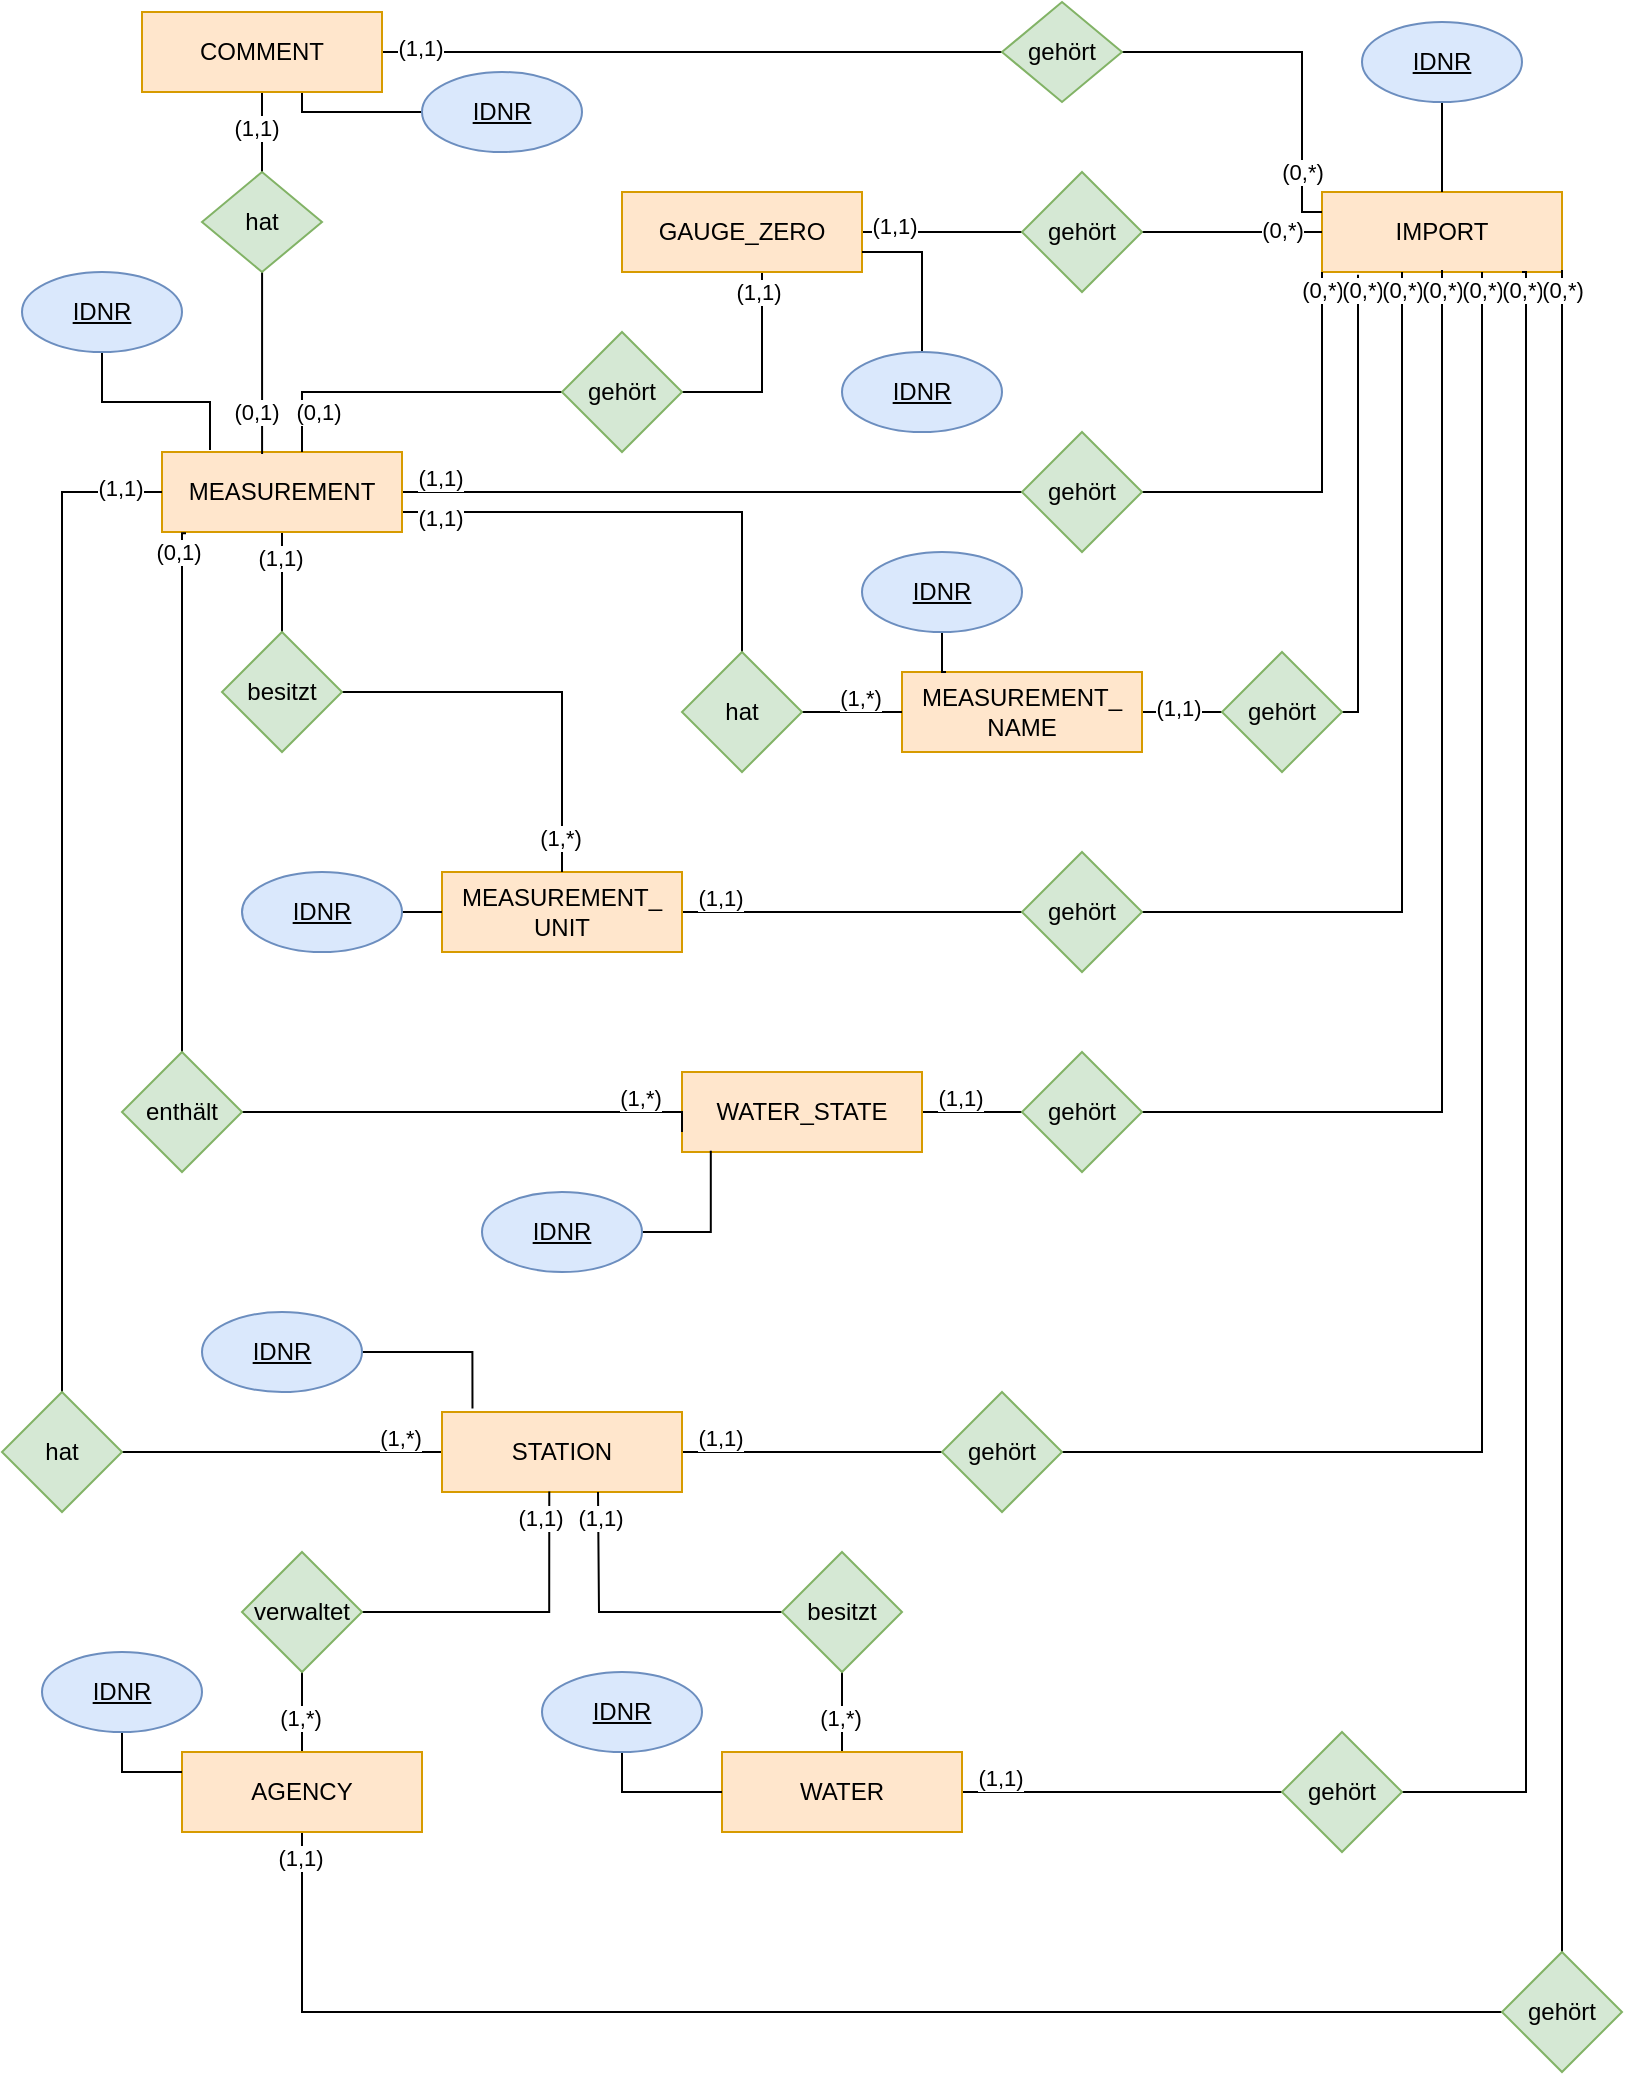 <mxfile version="20.2.5" type="device"><diagram id="R2lEEEUBdFMjLlhIrx00" name="Page-1"><mxGraphModel dx="2062" dy="1112" grid="1" gridSize="10" guides="1" tooltips="1" connect="1" arrows="1" fold="1" page="1" pageScale="1" pageWidth="850" pageHeight="1100" math="0" shadow="0" extFonts="Permanent Marker^https://fonts.googleapis.com/css?family=Permanent+Marker"><root><mxCell id="0"/><mxCell id="1" parent="0"/><mxCell id="QLF0UkWfUUVjUmjbx3Fh-18" style="edgeStyle=orthogonalEdgeStyle;rounded=0;orthogonalLoop=1;jettySize=auto;html=1;entryX=0;entryY=0.5;entryDx=0;entryDy=0;endArrow=none;endFill=0;" parent="1" source="QLF0UkWfUUVjUmjbx3Fh-1" target="QLF0UkWfUUVjUmjbx3Fh-17" edge="1"><mxGeometry relative="1" as="geometry"/></mxCell><mxCell id="QLF0UkWfUUVjUmjbx3Fh-50" value="" style="edgeStyle=orthogonalEdgeStyle;rounded=0;orthogonalLoop=1;jettySize=auto;html=1;endArrow=none;endFill=0;exitX=1;exitY=0.75;exitDx=0;exitDy=0;" parent="1" source="QLF0UkWfUUVjUmjbx3Fh-1" target="QLF0UkWfUUVjUmjbx3Fh-49" edge="1"><mxGeometry relative="1" as="geometry"/></mxCell><mxCell id="QLF0UkWfUUVjUmjbx3Fh-53" value="" style="edgeStyle=orthogonalEdgeStyle;rounded=0;orthogonalLoop=1;jettySize=auto;html=1;endArrow=none;endFill=0;" parent="1" source="QLF0UkWfUUVjUmjbx3Fh-1" target="QLF0UkWfUUVjUmjbx3Fh-52" edge="1"><mxGeometry relative="1" as="geometry"/></mxCell><mxCell id="QLF0UkWfUUVjUmjbx3Fh-1" value="MEASUREMENT" style="rounded=0;whiteSpace=wrap;html=1;fillColor=#ffe6cc;strokeColor=#d79b00;" parent="1" vertex="1"><mxGeometry x="90" y="240" width="120" height="40" as="geometry"/></mxCell><mxCell id="QLF0UkWfUUVjUmjbx3Fh-13" style="edgeStyle=orthogonalEdgeStyle;rounded=0;orthogonalLoop=1;jettySize=auto;html=1;entryX=0;entryY=0.5;entryDx=0;entryDy=0;endArrow=none;endFill=0;" parent="1" source="QLF0UkWfUUVjUmjbx3Fh-2" target="QLF0UkWfUUVjUmjbx3Fh-11" edge="1"><mxGeometry relative="1" as="geometry"/></mxCell><mxCell id="QLF0UkWfUUVjUmjbx3Fh-44" value="" style="edgeStyle=orthogonalEdgeStyle;rounded=0;orthogonalLoop=1;jettySize=auto;html=1;endArrow=none;endFill=0;" parent="1" source="QLF0UkWfUUVjUmjbx3Fh-2" target="QLF0UkWfUUVjUmjbx3Fh-43" edge="1"><mxGeometry relative="1" as="geometry"><Array as="points"><mxPoint x="390" y="210"/></Array></mxGeometry></mxCell><mxCell id="QLF0UkWfUUVjUmjbx3Fh-2" value="GAUGE_ZERO" style="rounded=0;whiteSpace=wrap;html=1;fillColor=#ffe6cc;strokeColor=#d79b00;" parent="1" vertex="1"><mxGeometry x="320" y="110" width="120" height="40" as="geometry"/></mxCell><mxCell id="QLF0UkWfUUVjUmjbx3Fh-40" style="edgeStyle=orthogonalEdgeStyle;rounded=0;orthogonalLoop=1;jettySize=auto;html=1;entryX=0;entryY=0.5;entryDx=0;entryDy=0;endArrow=none;endFill=0;" parent="1" source="QLF0UkWfUUVjUmjbx3Fh-3" target="1fyXC38dmF4mHydNJcSj-11" edge="1"><mxGeometry relative="1" as="geometry"><mxPoint x="510" y="46" as="targetPoint"/><Array as="points"/></mxGeometry></mxCell><mxCell id="mbanuY-8YxNx0r-4Gv4_-1" value="(1,1)" style="edgeLabel;html=1;align=center;verticalAlign=middle;resizable=0;points=[];" vertex="1" connectable="0" parent="QLF0UkWfUUVjUmjbx3Fh-40"><mxGeometry x="-0.877" y="2" relative="1" as="geometry"><mxPoint as="offset"/></mxGeometry></mxCell><mxCell id="QLF0UkWfUUVjUmjbx3Fh-47" value="" style="edgeStyle=orthogonalEdgeStyle;rounded=0;orthogonalLoop=1;jettySize=auto;html=1;endArrow=none;endFill=0;" parent="1" source="QLF0UkWfUUVjUmjbx3Fh-3" target="QLF0UkWfUUVjUmjbx3Fh-46" edge="1"><mxGeometry relative="1" as="geometry"/></mxCell><mxCell id="1fyXC38dmF4mHydNJcSj-2" value="" style="edgeStyle=orthogonalEdgeStyle;rounded=0;orthogonalLoop=1;jettySize=auto;html=1;endArrow=none;endFill=0;" parent="1" source="QLF0UkWfUUVjUmjbx3Fh-3" target="1fyXC38dmF4mHydNJcSj-1" edge="1"><mxGeometry relative="1" as="geometry"><Array as="points"><mxPoint x="160" y="70"/></Array></mxGeometry></mxCell><mxCell id="QLF0UkWfUUVjUmjbx3Fh-3" value="COMMENT" style="rounded=0;whiteSpace=wrap;html=1;fillColor=#ffe6cc;strokeColor=#d79b00;" parent="1" vertex="1"><mxGeometry x="80" y="20" width="120" height="40" as="geometry"/></mxCell><mxCell id="QLF0UkWfUUVjUmjbx3Fh-4" value="IMPORT" style="rounded=0;whiteSpace=wrap;html=1;fillColor=#ffe6cc;strokeColor=#d79b00;" parent="1" vertex="1"><mxGeometry x="670" y="110" width="120" height="40" as="geometry"/></mxCell><mxCell id="QLF0UkWfUUVjUmjbx3Fh-34" style="edgeStyle=orthogonalEdgeStyle;rounded=0;orthogonalLoop=1;jettySize=auto;html=1;endArrow=none;endFill=0;" parent="1" source="QLF0UkWfUUVjUmjbx3Fh-5" target="QLF0UkWfUUVjUmjbx3Fh-33" edge="1"><mxGeometry relative="1" as="geometry"/></mxCell><mxCell id="QLF0UkWfUUVjUmjbx3Fh-59" value="" style="edgeStyle=orthogonalEdgeStyle;rounded=0;orthogonalLoop=1;jettySize=auto;html=1;endArrow=none;endFill=0;" parent="1" source="QLF0UkWfUUVjUmjbx3Fh-5" target="QLF0UkWfUUVjUmjbx3Fh-58" edge="1"><mxGeometry relative="1" as="geometry"/></mxCell><mxCell id="QLF0UkWfUUVjUmjbx3Fh-5" value="STATION" style="rounded=0;whiteSpace=wrap;html=1;fillColor=#ffe6cc;strokeColor=#d79b00;" parent="1" vertex="1"><mxGeometry x="230" y="720" width="120" height="40" as="geometry"/></mxCell><mxCell id="QLF0UkWfUUVjUmjbx3Fh-31" style="edgeStyle=orthogonalEdgeStyle;rounded=0;orthogonalLoop=1;jettySize=auto;html=1;entryX=0;entryY=0.5;entryDx=0;entryDy=0;endArrow=none;endFill=0;" parent="1" source="QLF0UkWfUUVjUmjbx3Fh-6" target="QLF0UkWfUUVjUmjbx3Fh-30" edge="1"><mxGeometry relative="1" as="geometry"/></mxCell><mxCell id="1fyXC38dmF4mHydNJcSj-31" value="" style="edgeStyle=orthogonalEdgeStyle;rounded=0;orthogonalLoop=1;jettySize=auto;html=1;endArrow=none;endFill=0;" parent="1" source="QLF0UkWfUUVjUmjbx3Fh-6" target="1fyXC38dmF4mHydNJcSj-30" edge="1"><mxGeometry relative="1" as="geometry"/></mxCell><mxCell id="QLF0UkWfUUVjUmjbx3Fh-6" value="WATER" style="rounded=0;whiteSpace=wrap;html=1;fillColor=#ffe6cc;strokeColor=#d79b00;" parent="1" vertex="1"><mxGeometry x="370" y="890" width="120" height="40" as="geometry"/></mxCell><mxCell id="QLF0UkWfUUVjUmjbx3Fh-38" style="edgeStyle=orthogonalEdgeStyle;rounded=0;orthogonalLoop=1;jettySize=auto;html=1;entryX=0;entryY=0.5;entryDx=0;entryDy=0;endArrow=none;endFill=0;" parent="1" source="QLF0UkWfUUVjUmjbx3Fh-7" target="QLF0UkWfUUVjUmjbx3Fh-37" edge="1"><mxGeometry relative="1" as="geometry"><Array as="points"><mxPoint x="160" y="1020"/></Array></mxGeometry></mxCell><mxCell id="1fyXC38dmF4mHydNJcSj-28" value="" style="edgeStyle=orthogonalEdgeStyle;rounded=0;orthogonalLoop=1;jettySize=auto;html=1;endArrow=none;endFill=0;" parent="1" source="QLF0UkWfUUVjUmjbx3Fh-7" target="1fyXC38dmF4mHydNJcSj-27" edge="1"><mxGeometry relative="1" as="geometry"/></mxCell><mxCell id="QLF0UkWfUUVjUmjbx3Fh-7" value="AGENCY" style="rounded=0;whiteSpace=wrap;html=1;fillColor=#ffe6cc;strokeColor=#d79b00;" parent="1" vertex="1"><mxGeometry x="100" y="890" width="120" height="40" as="geometry"/></mxCell><mxCell id="QLF0UkWfUUVjUmjbx3Fh-21" style="edgeStyle=orthogonalEdgeStyle;rounded=0;orthogonalLoop=1;jettySize=auto;html=1;endArrow=none;endFill=0;" parent="1" source="QLF0UkWfUUVjUmjbx3Fh-8" target="QLF0UkWfUUVjUmjbx3Fh-20" edge="1"><mxGeometry relative="1" as="geometry"/></mxCell><mxCell id="QLF0UkWfUUVjUmjbx3Fh-8" value="MEASUREMENT_&lt;br&gt;NAME" style="rounded=0;whiteSpace=wrap;html=1;fillColor=#ffe6cc;strokeColor=#d79b00;" parent="1" vertex="1"><mxGeometry x="460" y="350" width="120" height="40" as="geometry"/></mxCell><mxCell id="QLF0UkWfUUVjUmjbx3Fh-24" style="edgeStyle=orthogonalEdgeStyle;rounded=0;orthogonalLoop=1;jettySize=auto;html=1;entryX=0;entryY=0.5;entryDx=0;entryDy=0;endArrow=none;endFill=0;" parent="1" source="QLF0UkWfUUVjUmjbx3Fh-9" target="QLF0UkWfUUVjUmjbx3Fh-23" edge="1"><mxGeometry relative="1" as="geometry"/></mxCell><mxCell id="QLF0UkWfUUVjUmjbx3Fh-56" value="" style="edgeStyle=orthogonalEdgeStyle;rounded=0;orthogonalLoop=1;jettySize=auto;html=1;endArrow=none;endFill=0;exitX=0.1;exitY=1.015;exitDx=0;exitDy=0;exitPerimeter=0;" parent="1" source="QLF0UkWfUUVjUmjbx3Fh-1" target="QLF0UkWfUUVjUmjbx3Fh-55" edge="1"><mxGeometry relative="1" as="geometry"><Array as="points"><mxPoint x="100" y="281"/></Array></mxGeometry></mxCell><mxCell id="QLF0UkWfUUVjUmjbx3Fh-9" value="MEASUREMENT_&lt;br&gt;UNIT" style="rounded=0;whiteSpace=wrap;html=1;fillColor=#ffe6cc;strokeColor=#d79b00;" parent="1" vertex="1"><mxGeometry x="230" y="450" width="120" height="40" as="geometry"/></mxCell><mxCell id="QLF0UkWfUUVjUmjbx3Fh-27" style="edgeStyle=orthogonalEdgeStyle;rounded=0;orthogonalLoop=1;jettySize=auto;html=1;entryX=0;entryY=0.5;entryDx=0;entryDy=0;endArrow=none;endFill=0;" parent="1" source="QLF0UkWfUUVjUmjbx3Fh-10" target="QLF0UkWfUUVjUmjbx3Fh-26" edge="1"><mxGeometry relative="1" as="geometry"/></mxCell><mxCell id="QLF0UkWfUUVjUmjbx3Fh-10" value="WATER_STATE" style="rounded=0;whiteSpace=wrap;html=1;fillColor=#ffe6cc;strokeColor=#d79b00;" parent="1" vertex="1"><mxGeometry x="350" y="550" width="120" height="40" as="geometry"/></mxCell><mxCell id="QLF0UkWfUUVjUmjbx3Fh-42" style="edgeStyle=orthogonalEdgeStyle;rounded=0;orthogonalLoop=1;jettySize=auto;html=1;entryX=0;entryY=0.5;entryDx=0;entryDy=0;endArrow=none;endFill=0;" parent="1" source="QLF0UkWfUUVjUmjbx3Fh-11" target="QLF0UkWfUUVjUmjbx3Fh-4" edge="1"><mxGeometry relative="1" as="geometry"/></mxCell><mxCell id="QLF0UkWfUUVjUmjbx3Fh-11" value="gehört" style="rhombus;whiteSpace=wrap;html=1;fillColor=#d5e8d4;strokeColor=#82b366;" parent="1" vertex="1"><mxGeometry x="520" y="100" width="60" height="60" as="geometry"/></mxCell><mxCell id="QLF0UkWfUUVjUmjbx3Fh-41" style="edgeStyle=orthogonalEdgeStyle;rounded=0;orthogonalLoop=1;jettySize=auto;html=1;entryX=0;entryY=0.25;entryDx=0;entryDy=0;endArrow=none;endFill=0;exitX=1;exitY=0.5;exitDx=0;exitDy=0;" parent="1" source="1fyXC38dmF4mHydNJcSj-11" target="QLF0UkWfUUVjUmjbx3Fh-4" edge="1"><mxGeometry relative="1" as="geometry"><Array as="points"><mxPoint x="660" y="40"/><mxPoint x="660" y="120"/></Array><mxPoint x="566.667" y="50" as="sourcePoint"/></mxGeometry></mxCell><mxCell id="mbanuY-8YxNx0r-4Gv4_-2" value="(0,*)" style="edgeLabel;html=1;align=center;verticalAlign=middle;resizable=0;points=[];" vertex="1" connectable="0" parent="QLF0UkWfUUVjUmjbx3Fh-41"><mxGeometry x="0.733" y="2" relative="1" as="geometry"><mxPoint x="-2" y="-6" as="offset"/></mxGeometry></mxCell><mxCell id="QLF0UkWfUUVjUmjbx3Fh-19" style="edgeStyle=orthogonalEdgeStyle;rounded=0;orthogonalLoop=1;jettySize=auto;html=1;entryX=0;entryY=1;entryDx=0;entryDy=0;endArrow=none;endFill=0;" parent="1" source="QLF0UkWfUUVjUmjbx3Fh-17" target="QLF0UkWfUUVjUmjbx3Fh-4" edge="1"><mxGeometry relative="1" as="geometry"/></mxCell><mxCell id="QLF0UkWfUUVjUmjbx3Fh-17" value="gehört" style="rhombus;whiteSpace=wrap;html=1;fillColor=#d5e8d4;strokeColor=#82b366;" parent="1" vertex="1"><mxGeometry x="520" y="230" width="60" height="60" as="geometry"/></mxCell><mxCell id="QLF0UkWfUUVjUmjbx3Fh-22" style="edgeStyle=orthogonalEdgeStyle;rounded=0;orthogonalLoop=1;jettySize=auto;html=1;entryX=0.15;entryY=1.033;entryDx=0;entryDy=0;entryPerimeter=0;endArrow=none;endFill=0;exitX=1;exitY=0.5;exitDx=0;exitDy=0;" parent="1" source="QLF0UkWfUUVjUmjbx3Fh-20" target="QLF0UkWfUUVjUmjbx3Fh-4" edge="1"><mxGeometry relative="1" as="geometry"><Array as="points"><mxPoint x="688" y="370"/></Array></mxGeometry></mxCell><mxCell id="QLF0UkWfUUVjUmjbx3Fh-20" value="gehört" style="rhombus;whiteSpace=wrap;html=1;fillColor=#d5e8d4;strokeColor=#82b366;" parent="1" vertex="1"><mxGeometry x="620" y="340" width="60" height="60" as="geometry"/></mxCell><mxCell id="QLF0UkWfUUVjUmjbx3Fh-25" style="edgeStyle=orthogonalEdgeStyle;rounded=0;orthogonalLoop=1;jettySize=auto;html=1;endArrow=none;endFill=0;" parent="1" source="QLF0UkWfUUVjUmjbx3Fh-23" edge="1"><mxGeometry relative="1" as="geometry"><mxPoint x="710" y="150" as="targetPoint"/><Array as="points"><mxPoint x="710" y="470"/><mxPoint x="710" y="150"/></Array></mxGeometry></mxCell><mxCell id="QLF0UkWfUUVjUmjbx3Fh-23" value="gehört" style="rhombus;whiteSpace=wrap;html=1;fillColor=#d5e8d4;strokeColor=#82b366;" parent="1" vertex="1"><mxGeometry x="520" y="440" width="60" height="60" as="geometry"/></mxCell><mxCell id="QLF0UkWfUUVjUmjbx3Fh-28" style="edgeStyle=orthogonalEdgeStyle;rounded=0;orthogonalLoop=1;jettySize=auto;html=1;endArrow=none;endFill=0;" parent="1" source="QLF0UkWfUUVjUmjbx3Fh-26" edge="1"><mxGeometry relative="1" as="geometry"><mxPoint x="730" y="149" as="targetPoint"/><Array as="points"><mxPoint x="730" y="570"/><mxPoint x="730" y="149"/></Array></mxGeometry></mxCell><mxCell id="QLF0UkWfUUVjUmjbx3Fh-26" value="gehört" style="rhombus;whiteSpace=wrap;html=1;fillColor=#d5e8d4;strokeColor=#82b366;" parent="1" vertex="1"><mxGeometry x="520" y="540" width="60" height="60" as="geometry"/></mxCell><mxCell id="mbanuY-8YxNx0r-4Gv4_-10" style="edgeStyle=orthogonalEdgeStyle;rounded=0;orthogonalLoop=1;jettySize=auto;html=1;endArrow=none;endFill=0;" edge="1" parent="1" source="QLF0UkWfUUVjUmjbx3Fh-30"><mxGeometry relative="1" as="geometry"><mxPoint x="770" y="150" as="targetPoint"/><Array as="points"><mxPoint x="772" y="910"/></Array></mxGeometry></mxCell><mxCell id="QLF0UkWfUUVjUmjbx3Fh-30" value="gehört" style="rhombus;whiteSpace=wrap;html=1;fillColor=#d5e8d4;strokeColor=#82b366;" parent="1" vertex="1"><mxGeometry x="650" y="880" width="60" height="60" as="geometry"/></mxCell><mxCell id="QLF0UkWfUUVjUmjbx3Fh-35" style="edgeStyle=orthogonalEdgeStyle;rounded=0;orthogonalLoop=1;jettySize=auto;html=1;endArrow=none;endFill=0;" parent="1" source="QLF0UkWfUUVjUmjbx3Fh-33" edge="1"><mxGeometry relative="1" as="geometry"><mxPoint x="750" y="150" as="targetPoint"/><Array as="points"><mxPoint x="750" y="740"/><mxPoint x="750" y="150"/></Array></mxGeometry></mxCell><mxCell id="QLF0UkWfUUVjUmjbx3Fh-33" value="gehört" style="rhombus;whiteSpace=wrap;html=1;fillColor=#d5e8d4;strokeColor=#82b366;" parent="1" vertex="1"><mxGeometry x="480" y="710" width="60" height="60" as="geometry"/></mxCell><mxCell id="1fyXC38dmF4mHydNJcSj-17" style="edgeStyle=orthogonalEdgeStyle;rounded=0;orthogonalLoop=1;jettySize=auto;html=1;endArrow=none;endFill=0;" parent="1" source="QLF0UkWfUUVjUmjbx3Fh-37" edge="1"><mxGeometry relative="1" as="geometry"><mxPoint x="790" y="150" as="targetPoint"/><Array as="points"><mxPoint x="790" y="149"/></Array></mxGeometry></mxCell><mxCell id="QLF0UkWfUUVjUmjbx3Fh-37" value="gehört" style="rhombus;whiteSpace=wrap;html=1;fillColor=#d5e8d4;strokeColor=#82b366;" parent="1" vertex="1"><mxGeometry x="760" y="990" width="60" height="60" as="geometry"/></mxCell><mxCell id="QLF0UkWfUUVjUmjbx3Fh-45" style="edgeStyle=orthogonalEdgeStyle;rounded=0;orthogonalLoop=1;jettySize=auto;html=1;endArrow=none;endFill=0;" parent="1" source="QLF0UkWfUUVjUmjbx3Fh-43" edge="1"><mxGeometry relative="1" as="geometry"><Array as="points"><mxPoint x="160" y="210"/></Array><mxPoint x="160" y="240" as="targetPoint"/></mxGeometry></mxCell><mxCell id="QLF0UkWfUUVjUmjbx3Fh-43" value="gehört" style="rhombus;whiteSpace=wrap;html=1;fillColor=#d5e8d4;strokeColor=#82b366;rounded=0;" parent="1" vertex="1"><mxGeometry x="290" y="180" width="60" height="60" as="geometry"/></mxCell><mxCell id="mbanuY-8YxNx0r-4Gv4_-22" style="edgeStyle=orthogonalEdgeStyle;rounded=0;orthogonalLoop=1;jettySize=auto;html=1;entryX=0.417;entryY=0.025;entryDx=0;entryDy=0;entryPerimeter=0;endArrow=none;endFill=0;" edge="1" parent="1" source="QLF0UkWfUUVjUmjbx3Fh-46" target="QLF0UkWfUUVjUmjbx3Fh-1"><mxGeometry relative="1" as="geometry"/></mxCell><mxCell id="QLF0UkWfUUVjUmjbx3Fh-46" value="hat" style="rhombus;whiteSpace=wrap;html=1;fillColor=#d5e8d4;strokeColor=#82b366;rounded=0;" parent="1" vertex="1"><mxGeometry x="110" y="100" width="60" height="50" as="geometry"/></mxCell><mxCell id="1fyXC38dmF4mHydNJcSj-12" style="edgeStyle=orthogonalEdgeStyle;rounded=0;orthogonalLoop=1;jettySize=auto;html=1;entryX=0;entryY=0.5;entryDx=0;entryDy=0;endArrow=none;endFill=0;" parent="1" source="QLF0UkWfUUVjUmjbx3Fh-49" target="QLF0UkWfUUVjUmjbx3Fh-8" edge="1"><mxGeometry relative="1" as="geometry"><Array as="points"><mxPoint x="440" y="370"/><mxPoint x="440" y="370"/></Array></mxGeometry></mxCell><mxCell id="QLF0UkWfUUVjUmjbx3Fh-49" value="hat" style="rhombus;whiteSpace=wrap;html=1;fillColor=#d5e8d4;strokeColor=#82b366;rounded=0;" parent="1" vertex="1"><mxGeometry x="350" y="340" width="60" height="60" as="geometry"/></mxCell><mxCell id="QLF0UkWfUUVjUmjbx3Fh-54" style="edgeStyle=orthogonalEdgeStyle;rounded=0;orthogonalLoop=1;jettySize=auto;html=1;endArrow=none;endFill=0;entryX=0.5;entryY=0;entryDx=0;entryDy=0;" parent="1" source="QLF0UkWfUUVjUmjbx3Fh-52" target="QLF0UkWfUUVjUmjbx3Fh-9" edge="1"><mxGeometry relative="1" as="geometry"><mxPoint x="160" y="440" as="targetPoint"/></mxGeometry></mxCell><mxCell id="QLF0UkWfUUVjUmjbx3Fh-52" value="besitzt" style="rhombus;whiteSpace=wrap;html=1;fillColor=#d5e8d4;strokeColor=#82b366;rounded=0;" parent="1" vertex="1"><mxGeometry x="120" y="330" width="60" height="60" as="geometry"/></mxCell><mxCell id="QLF0UkWfUUVjUmjbx3Fh-57" style="edgeStyle=orthogonalEdgeStyle;rounded=0;orthogonalLoop=1;jettySize=auto;html=1;entryX=0;entryY=0.75;entryDx=0;entryDy=0;endArrow=none;endFill=0;" parent="1" source="QLF0UkWfUUVjUmjbx3Fh-55" target="QLF0UkWfUUVjUmjbx3Fh-10" edge="1"><mxGeometry relative="1" as="geometry"><Array as="points"><mxPoint x="350" y="570"/></Array></mxGeometry></mxCell><mxCell id="QLF0UkWfUUVjUmjbx3Fh-55" value="enthält" style="rhombus;whiteSpace=wrap;html=1;fillColor=#d5e8d4;strokeColor=#82b366;rounded=0;" parent="1" vertex="1"><mxGeometry x="70" y="540" width="60" height="60" as="geometry"/></mxCell><mxCell id="QLF0UkWfUUVjUmjbx3Fh-60" style="edgeStyle=orthogonalEdgeStyle;rounded=0;orthogonalLoop=1;jettySize=auto;html=1;entryX=0;entryY=0.5;entryDx=0;entryDy=0;endArrow=none;endFill=0;exitX=0.5;exitY=0;exitDx=0;exitDy=0;" parent="1" source="QLF0UkWfUUVjUmjbx3Fh-58" target="QLF0UkWfUUVjUmjbx3Fh-1" edge="1"><mxGeometry relative="1" as="geometry"/></mxCell><mxCell id="QLF0UkWfUUVjUmjbx3Fh-58" value="hat" style="rhombus;whiteSpace=wrap;html=1;fillColor=#d5e8d4;strokeColor=#82b366;rounded=0;" parent="1" vertex="1"><mxGeometry x="10" y="710" width="60" height="60" as="geometry"/></mxCell><mxCell id="1fyXC38dmF4mHydNJcSj-1" value="&lt;u&gt;IDNR&lt;/u&gt;" style="ellipse;whiteSpace=wrap;html=1;fillColor=#dae8fc;strokeColor=#6c8ebf;rounded=0;" parent="1" vertex="1"><mxGeometry x="220" y="50" width="80" height="40" as="geometry"/></mxCell><mxCell id="1fyXC38dmF4mHydNJcSj-6" style="edgeStyle=orthogonalEdgeStyle;rounded=0;orthogonalLoop=1;jettySize=auto;html=1;entryX=0.5;entryY=0;entryDx=0;entryDy=0;endArrow=none;endFill=0;" parent="1" source="1fyXC38dmF4mHydNJcSj-4" target="QLF0UkWfUUVjUmjbx3Fh-4" edge="1"><mxGeometry relative="1" as="geometry"/></mxCell><mxCell id="1fyXC38dmF4mHydNJcSj-4" value="&lt;u&gt;IDNR&lt;/u&gt;" style="ellipse;whiteSpace=wrap;html=1;fillColor=#dae8fc;strokeColor=#6c8ebf;rounded=0;" parent="1" vertex="1"><mxGeometry x="690" y="25" width="80" height="40" as="geometry"/></mxCell><mxCell id="1fyXC38dmF4mHydNJcSj-20" style="edgeStyle=orthogonalEdgeStyle;rounded=0;orthogonalLoop=1;jettySize=auto;html=1;entryX=0.2;entryY=-0.025;entryDx=0;entryDy=0;entryPerimeter=0;endArrow=none;endFill=0;" parent="1" source="1fyXC38dmF4mHydNJcSj-9" target="QLF0UkWfUUVjUmjbx3Fh-1" edge="1"><mxGeometry relative="1" as="geometry"/></mxCell><mxCell id="1fyXC38dmF4mHydNJcSj-9" value="&lt;u&gt;IDNR&lt;/u&gt;" style="ellipse;whiteSpace=wrap;html=1;fillColor=#dae8fc;strokeColor=#6c8ebf;rounded=0;" parent="1" vertex="1"><mxGeometry x="20" y="150" width="80" height="40" as="geometry"/></mxCell><mxCell id="1fyXC38dmF4mHydNJcSj-13" style="edgeStyle=orthogonalEdgeStyle;rounded=0;orthogonalLoop=1;jettySize=auto;html=1;entryX=1;entryY=0.75;entryDx=0;entryDy=0;endArrow=none;endFill=0;" parent="1" source="1fyXC38dmF4mHydNJcSj-10" target="QLF0UkWfUUVjUmjbx3Fh-2" edge="1"><mxGeometry relative="1" as="geometry"/></mxCell><mxCell id="1fyXC38dmF4mHydNJcSj-10" value="&lt;u&gt;IDNR&lt;/u&gt;" style="ellipse;whiteSpace=wrap;html=1;fillColor=#dae8fc;strokeColor=#6c8ebf;rounded=0;" parent="1" vertex="1"><mxGeometry x="430" y="190" width="80" height="40" as="geometry"/></mxCell><mxCell id="1fyXC38dmF4mHydNJcSj-11" value="gehört" style="rhombus;whiteSpace=wrap;html=1;fillColor=#d5e8d4;strokeColor=#82b366;rounded=0;" parent="1" vertex="1"><mxGeometry x="510" y="15" width="60" height="50" as="geometry"/></mxCell><mxCell id="1fyXC38dmF4mHydNJcSj-19" style="edgeStyle=orthogonalEdgeStyle;rounded=0;orthogonalLoop=1;jettySize=auto;html=1;entryX=0;entryY=0.5;entryDx=0;entryDy=0;endArrow=none;endFill=0;" parent="1" source="1fyXC38dmF4mHydNJcSj-18" target="QLF0UkWfUUVjUmjbx3Fh-9" edge="1"><mxGeometry relative="1" as="geometry"/></mxCell><mxCell id="1fyXC38dmF4mHydNJcSj-18" value="&lt;u&gt;IDNR&lt;/u&gt;" style="ellipse;whiteSpace=wrap;html=1;fillColor=#dae8fc;strokeColor=#6c8ebf;rounded=0;" parent="1" vertex="1"><mxGeometry x="130" y="450" width="80" height="40" as="geometry"/></mxCell><mxCell id="1fyXC38dmF4mHydNJcSj-22" style="edgeStyle=orthogonalEdgeStyle;rounded=0;orthogonalLoop=1;jettySize=auto;html=1;entryX=0.183;entryY=0.005;entryDx=0;entryDy=0;entryPerimeter=0;endArrow=none;endFill=0;" parent="1" source="1fyXC38dmF4mHydNJcSj-21" target="QLF0UkWfUUVjUmjbx3Fh-8" edge="1"><mxGeometry relative="1" as="geometry"/></mxCell><mxCell id="1fyXC38dmF4mHydNJcSj-21" value="&lt;u&gt;IDNR&lt;/u&gt;" style="ellipse;whiteSpace=wrap;html=1;fillColor=#dae8fc;strokeColor=#6c8ebf;rounded=0;" parent="1" vertex="1"><mxGeometry x="440" y="290" width="80" height="40" as="geometry"/></mxCell><mxCell id="1fyXC38dmF4mHydNJcSj-24" style="edgeStyle=orthogonalEdgeStyle;rounded=0;orthogonalLoop=1;jettySize=auto;html=1;entryX=0.12;entryY=0.985;entryDx=0;entryDy=0;entryPerimeter=0;endArrow=none;endFill=0;" parent="1" source="1fyXC38dmF4mHydNJcSj-23" target="QLF0UkWfUUVjUmjbx3Fh-10" edge="1"><mxGeometry relative="1" as="geometry"/></mxCell><mxCell id="1fyXC38dmF4mHydNJcSj-23" value="&lt;u&gt;IDNR&lt;/u&gt;" style="ellipse;whiteSpace=wrap;html=1;fillColor=#dae8fc;strokeColor=#6c8ebf;rounded=0;" parent="1" vertex="1"><mxGeometry x="250" y="610" width="80" height="40" as="geometry"/></mxCell><mxCell id="1fyXC38dmF4mHydNJcSj-26" style="edgeStyle=orthogonalEdgeStyle;rounded=0;orthogonalLoop=1;jettySize=auto;html=1;entryX=0.127;entryY=-0.045;entryDx=0;entryDy=0;entryPerimeter=0;endArrow=none;endFill=0;" parent="1" source="1fyXC38dmF4mHydNJcSj-25" target="QLF0UkWfUUVjUmjbx3Fh-5" edge="1"><mxGeometry relative="1" as="geometry"/></mxCell><mxCell id="1fyXC38dmF4mHydNJcSj-25" value="&lt;u&gt;IDNR&lt;/u&gt;" style="ellipse;whiteSpace=wrap;html=1;fillColor=#dae8fc;strokeColor=#6c8ebf;rounded=0;" parent="1" vertex="1"><mxGeometry x="110" y="670" width="80" height="40" as="geometry"/></mxCell><mxCell id="1fyXC38dmF4mHydNJcSj-29" style="edgeStyle=orthogonalEdgeStyle;rounded=0;orthogonalLoop=1;jettySize=auto;html=1;entryX=0.447;entryY=0.995;entryDx=0;entryDy=0;entryPerimeter=0;endArrow=none;endFill=0;" parent="1" source="1fyXC38dmF4mHydNJcSj-27" target="QLF0UkWfUUVjUmjbx3Fh-5" edge="1"><mxGeometry relative="1" as="geometry"/></mxCell><mxCell id="1fyXC38dmF4mHydNJcSj-27" value="verwaltet" style="rhombus;whiteSpace=wrap;html=1;fillColor=#d5e8d4;strokeColor=#82b366;rounded=0;" parent="1" vertex="1"><mxGeometry x="130" y="790" width="60" height="60" as="geometry"/></mxCell><mxCell id="1fyXC38dmF4mHydNJcSj-32" style="edgeStyle=orthogonalEdgeStyle;rounded=0;orthogonalLoop=1;jettySize=auto;html=1;endArrow=none;endFill=0;" parent="1" source="1fyXC38dmF4mHydNJcSj-30" edge="1"><mxGeometry relative="1" as="geometry"><mxPoint x="308" y="760" as="targetPoint"/></mxGeometry></mxCell><mxCell id="1fyXC38dmF4mHydNJcSj-30" value="besitzt" style="rhombus;whiteSpace=wrap;html=1;fillColor=#d5e8d4;strokeColor=#82b366;rounded=0;" parent="1" vertex="1"><mxGeometry x="400" y="790" width="60" height="60" as="geometry"/></mxCell><mxCell id="1fyXC38dmF4mHydNJcSj-34" style="edgeStyle=orthogonalEdgeStyle;rounded=0;orthogonalLoop=1;jettySize=auto;html=1;entryX=0;entryY=0.25;entryDx=0;entryDy=0;endArrow=none;endFill=0;" parent="1" source="1fyXC38dmF4mHydNJcSj-33" target="QLF0UkWfUUVjUmjbx3Fh-7" edge="1"><mxGeometry relative="1" as="geometry"/></mxCell><mxCell id="1fyXC38dmF4mHydNJcSj-33" value="&lt;u&gt;IDNR&lt;/u&gt;" style="ellipse;whiteSpace=wrap;html=1;fillColor=#dae8fc;strokeColor=#6c8ebf;rounded=0;" parent="1" vertex="1"><mxGeometry x="30" y="840" width="80" height="40" as="geometry"/></mxCell><mxCell id="1fyXC38dmF4mHydNJcSj-36" style="edgeStyle=orthogonalEdgeStyle;rounded=0;orthogonalLoop=1;jettySize=auto;html=1;entryX=0;entryY=0.5;entryDx=0;entryDy=0;endArrow=none;endFill=0;" parent="1" source="1fyXC38dmF4mHydNJcSj-35" target="QLF0UkWfUUVjUmjbx3Fh-6" edge="1"><mxGeometry relative="1" as="geometry"><Array as="points"><mxPoint x="320" y="910"/></Array></mxGeometry></mxCell><mxCell id="1fyXC38dmF4mHydNJcSj-35" value="&lt;u&gt;IDNR&lt;/u&gt;" style="ellipse;whiteSpace=wrap;html=1;fillColor=#dae8fc;strokeColor=#6c8ebf;rounded=0;" parent="1" vertex="1"><mxGeometry x="280" y="850" width="80" height="40" as="geometry"/></mxCell><mxCell id="mbanuY-8YxNx0r-4Gv4_-4" value="(1,1)" style="edgeLabel;html=1;align=center;verticalAlign=middle;resizable=0;points=[];" vertex="1" connectable="0" parent="1"><mxGeometry x="320" y="65" as="geometry"><mxPoint x="136" y="62" as="offset"/></mxGeometry></mxCell><mxCell id="mbanuY-8YxNx0r-4Gv4_-5" value="(0,*)" style="edgeLabel;html=1;align=center;verticalAlign=middle;resizable=0;points=[];" vertex="1" connectable="0" parent="1"><mxGeometry x="670" y="110" as="geometry"><mxPoint x="-20" y="19" as="offset"/></mxGeometry></mxCell><mxCell id="mbanuY-8YxNx0r-4Gv4_-6" value="(1,1)" style="edgeLabel;html=1;align=center;verticalAlign=middle;resizable=0;points=[];" vertex="1" connectable="0" parent="1"><mxGeometry x="230" y="40" as="geometry"><mxPoint x="-1" y="213" as="offset"/></mxGeometry></mxCell><mxCell id="mbanuY-8YxNx0r-4Gv4_-7" value="(0,*)" style="edgeLabel;html=1;align=center;verticalAlign=middle;resizable=0;points=[];" vertex="1" connectable="0" parent="1"><mxGeometry x="690" y="140" as="geometry"><mxPoint x="-20" y="19" as="offset"/></mxGeometry></mxCell><mxCell id="mbanuY-8YxNx0r-4Gv4_-8" value="(1,1)" style="edgeLabel;html=1;align=center;verticalAlign=middle;resizable=0;points=[];" vertex="1" connectable="0" parent="1"><mxGeometry x="229" y="45" as="geometry"><mxPoint x="369" y="323" as="offset"/></mxGeometry></mxCell><mxCell id="mbanuY-8YxNx0r-4Gv4_-9" value="(0,*)" style="edgeLabel;html=1;align=center;verticalAlign=middle;resizable=0;points=[];" vertex="1" connectable="0" parent="1"><mxGeometry x="710" y="140" as="geometry"><mxPoint x="-20" y="19" as="offset"/></mxGeometry></mxCell><mxCell id="mbanuY-8YxNx0r-4Gv4_-11" value="(0,*)" style="edgeLabel;html=1;align=center;verticalAlign=middle;resizable=0;points=[];" vertex="1" connectable="0" parent="1"><mxGeometry x="730" y="140" as="geometry"><mxPoint x="-20" y="19" as="offset"/></mxGeometry></mxCell><mxCell id="mbanuY-8YxNx0r-4Gv4_-12" value="(0,*)" style="edgeLabel;html=1;align=center;verticalAlign=middle;resizable=0;points=[];" vertex="1" connectable="0" parent="1"><mxGeometry x="750" y="140" as="geometry"><mxPoint x="-20" y="19" as="offset"/></mxGeometry></mxCell><mxCell id="mbanuY-8YxNx0r-4Gv4_-13" value="(0,*)" style="edgeLabel;html=1;align=center;verticalAlign=middle;resizable=0;points=[];" vertex="1" connectable="0" parent="1"><mxGeometry x="770" y="140" as="geometry"><mxPoint x="-20" y="19" as="offset"/></mxGeometry></mxCell><mxCell id="mbanuY-8YxNx0r-4Gv4_-14" value="(0,*)" style="edgeLabel;html=1;align=center;verticalAlign=middle;resizable=0;points=[];" vertex="1" connectable="0" parent="1"><mxGeometry x="790" y="140" as="geometry"><mxPoint x="-20" y="19" as="offset"/></mxGeometry></mxCell><mxCell id="mbanuY-8YxNx0r-4Gv4_-15" value="(0,*)" style="edgeLabel;html=1;align=center;verticalAlign=middle;resizable=0;points=[];" vertex="1" connectable="0" parent="1"><mxGeometry x="810" y="140" as="geometry"><mxPoint x="-20" y="19" as="offset"/></mxGeometry></mxCell><mxCell id="mbanuY-8YxNx0r-4Gv4_-16" value="(1,1)" style="edgeLabel;html=1;align=center;verticalAlign=middle;resizable=0;points=[];" vertex="1" connectable="0" parent="1"><mxGeometry x="370" y="250" as="geometry"><mxPoint x="-1" y="213" as="offset"/></mxGeometry></mxCell><mxCell id="mbanuY-8YxNx0r-4Gv4_-17" value="(1,1)" style="edgeLabel;html=1;align=center;verticalAlign=middle;resizable=0;points=[];" vertex="1" connectable="0" parent="1"><mxGeometry x="490" y="350" as="geometry"><mxPoint x="-1" y="213" as="offset"/></mxGeometry></mxCell><mxCell id="mbanuY-8YxNx0r-4Gv4_-18" value="(1,1)" style="edgeLabel;html=1;align=center;verticalAlign=middle;resizable=0;points=[];" vertex="1" connectable="0" parent="1"><mxGeometry x="370" y="520" as="geometry"><mxPoint x="-1" y="213" as="offset"/></mxGeometry></mxCell><mxCell id="mbanuY-8YxNx0r-4Gv4_-20" value="(1,1)" style="edgeLabel;html=1;align=center;verticalAlign=middle;resizable=0;points=[];" vertex="1" connectable="0" parent="1"><mxGeometry x="160" y="730" as="geometry"><mxPoint x="-1" y="213" as="offset"/></mxGeometry></mxCell><mxCell id="mbanuY-8YxNx0r-4Gv4_-21" value="(1,1)" style="edgeLabel;html=1;align=center;verticalAlign=middle;resizable=0;points=[];" vertex="1" connectable="0" parent="1"><mxGeometry x="510" y="690" as="geometry"><mxPoint x="-1" y="213" as="offset"/></mxGeometry></mxCell><mxCell id="mbanuY-8YxNx0r-4Gv4_-23" value="(1,1)" style="edgeLabel;html=1;align=center;verticalAlign=middle;resizable=0;points=[];" vertex="1" connectable="0" parent="1"><mxGeometry x="229" y="48" as="geometry"><mxPoint x="-92" y="30" as="offset"/></mxGeometry></mxCell><mxCell id="mbanuY-8YxNx0r-4Gv4_-24" value="(0,1)" style="edgeLabel;html=1;align=center;verticalAlign=middle;resizable=0;points=[];" vertex="1" connectable="0" parent="1"><mxGeometry x="229" y="190" as="geometry"><mxPoint x="-92" y="30" as="offset"/></mxGeometry></mxCell><mxCell id="mbanuY-8YxNx0r-4Gv4_-25" value="(0,1)" style="edgeLabel;html=1;align=center;verticalAlign=middle;resizable=0;points=[];" vertex="1" connectable="0" parent="1"><mxGeometry x="260" y="190" as="geometry"><mxPoint x="-92" y="30" as="offset"/></mxGeometry></mxCell><mxCell id="mbanuY-8YxNx0r-4Gv4_-27" value="(1,1)" style="edgeLabel;html=1;align=center;verticalAlign=middle;resizable=0;points=[];" vertex="1" connectable="0" parent="1"><mxGeometry x="480" y="130" as="geometry"><mxPoint x="-92" y="30" as="offset"/></mxGeometry></mxCell><mxCell id="mbanuY-8YxNx0r-4Gv4_-28" value="(1,1)" style="edgeLabel;html=1;align=center;verticalAlign=middle;resizable=0;points=[];" vertex="1" connectable="0" parent="1"><mxGeometry x="230" y="60" as="geometry"><mxPoint x="-1" y="213" as="offset"/></mxGeometry></mxCell><mxCell id="mbanuY-8YxNx0r-4Gv4_-29" value="(1,*)" style="edgeLabel;html=1;align=center;verticalAlign=middle;resizable=0;points=[];" vertex="1" connectable="0" parent="1"><mxGeometry x="440" y="150" as="geometry"><mxPoint x="-1" y="213" as="offset"/></mxGeometry></mxCell><mxCell id="mbanuY-8YxNx0r-4Gv4_-30" value="(1,*)" style="edgeLabel;html=1;align=center;verticalAlign=middle;resizable=0;points=[];" vertex="1" connectable="0" parent="1"><mxGeometry x="290" y="220" as="geometry"><mxPoint x="-1" y="213" as="offset"/></mxGeometry></mxCell><mxCell id="mbanuY-8YxNx0r-4Gv4_-31" value="(1,1)" style="edgeLabel;html=1;align=center;verticalAlign=middle;resizable=0;points=[];" vertex="1" connectable="0" parent="1"><mxGeometry x="150" y="80" as="geometry"><mxPoint x="-1" y="213" as="offset"/></mxGeometry></mxCell><mxCell id="mbanuY-8YxNx0r-4Gv4_-32" value="(1,*)" style="edgeLabel;html=1;align=center;verticalAlign=middle;resizable=0;points=[];" vertex="1" connectable="0" parent="1"><mxGeometry x="210" y="520" as="geometry"><mxPoint x="-1" y="213" as="offset"/></mxGeometry></mxCell><mxCell id="mbanuY-8YxNx0r-4Gv4_-33" value="(1,1)" style="edgeLabel;html=1;align=center;verticalAlign=middle;resizable=0;points=[];" vertex="1" connectable="0" parent="1"><mxGeometry x="70" y="45" as="geometry"><mxPoint x="-1" y="213" as="offset"/></mxGeometry></mxCell><mxCell id="mbanuY-8YxNx0r-4Gv4_-34" value="(1,*)" style="edgeLabel;html=1;align=center;verticalAlign=middle;resizable=0;points=[];" vertex="1" connectable="0" parent="1"><mxGeometry x="330" y="350" as="geometry"><mxPoint x="-1" y="213" as="offset"/></mxGeometry></mxCell><mxCell id="mbanuY-8YxNx0r-4Gv4_-35" value="(0,1)" style="edgeLabel;html=1;align=center;verticalAlign=middle;resizable=0;points=[];" vertex="1" connectable="0" parent="1"><mxGeometry x="190" y="260" as="geometry"><mxPoint x="-92" y="30" as="offset"/></mxGeometry></mxCell><mxCell id="mbanuY-8YxNx0r-4Gv4_-37" value="(1,*)" style="edgeLabel;html=1;align=center;verticalAlign=middle;resizable=0;points=[];" vertex="1" connectable="0" parent="1"><mxGeometry x="160" y="660" as="geometry"><mxPoint x="-1" y="213" as="offset"/></mxGeometry></mxCell><mxCell id="mbanuY-8YxNx0r-4Gv4_-38" value="(1,*)" style="edgeLabel;html=1;align=center;verticalAlign=middle;resizable=0;points=[];" vertex="1" connectable="0" parent="1"><mxGeometry x="430" y="660" as="geometry"><mxPoint x="-1" y="213" as="offset"/></mxGeometry></mxCell><mxCell id="mbanuY-8YxNx0r-4Gv4_-39" value="(1,1)" style="edgeLabel;html=1;align=center;verticalAlign=middle;resizable=0;points=[];" vertex="1" connectable="0" parent="1"><mxGeometry x="280" y="560" as="geometry"><mxPoint x="-1" y="213" as="offset"/></mxGeometry></mxCell><mxCell id="mbanuY-8YxNx0r-4Gv4_-40" value="(1,1)" style="edgeLabel;html=1;align=center;verticalAlign=middle;resizable=0;points=[];" vertex="1" connectable="0" parent="1"><mxGeometry x="310" y="560" as="geometry"><mxPoint x="-1" y="213" as="offset"/></mxGeometry></mxCell></root></mxGraphModel></diagram></mxfile>